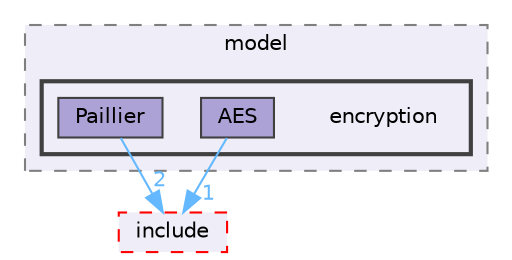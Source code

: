 digraph "C:/Users/Katia/Documents/GitHub/code_base_obscuration/src/model/encryption"
{
 // LATEX_PDF_SIZE
  bgcolor="transparent";
  edge [fontname=Helvetica,fontsize=10,labelfontname=Helvetica,labelfontsize=10];
  node [fontname=Helvetica,fontsize=10,shape=box,height=0.2,width=0.4];
  compound=true
  subgraph clusterdir_e9d119f667cd13cd46d445d89d5312cb {
    graph [ bgcolor="#efedf7", pencolor="grey50", label="model", fontname=Helvetica,fontsize=10 style="filled,dashed", URL="dir_e9d119f667cd13cd46d445d89d5312cb.html",tooltip=""]
  subgraph clusterdir_40255122d5224e64d178092caf4c9436 {
    graph [ bgcolor="#efedf7", pencolor="grey25", label="", fontname=Helvetica,fontsize=10 style="filled,bold", URL="dir_40255122d5224e64d178092caf4c9436.html",tooltip=""]
    dir_40255122d5224e64d178092caf4c9436 [shape=plaintext, label="encryption"];
  dir_7a4d206161dd1323a3f61f08c952f23b [label="AES", fillcolor="#ada2d6", color="grey25", style="filled", URL="dir_7a4d206161dd1323a3f61f08c952f23b.html",tooltip=""];
  dir_adfa19cda4207c8118131871e786036f [label="Paillier", fillcolor="#ada2d6", color="grey25", style="filled", URL="dir_adfa19cda4207c8118131871e786036f.html",tooltip=""];
  }
  }
  dir_235dc5c59b87e38be3bd5a5d049b3fd6 [label="include", fillcolor="#efedf7", color="red", style="filled,dashed", URL="dir_235dc5c59b87e38be3bd5a5d049b3fd6.html",tooltip=""];
  dir_7a4d206161dd1323a3f61f08c952f23b->dir_235dc5c59b87e38be3bd5a5d049b3fd6 [headlabel="1", labeldistance=1.5 headhref="dir_000001_000016.html" href="dir_000001_000016.html" color="steelblue1" fontcolor="steelblue1"];
  dir_adfa19cda4207c8118131871e786036f->dir_235dc5c59b87e38be3bd5a5d049b3fd6 [headlabel="2", labeldistance=1.5 headhref="dir_000028_000016.html" href="dir_000028_000016.html" color="steelblue1" fontcolor="steelblue1"];
}

